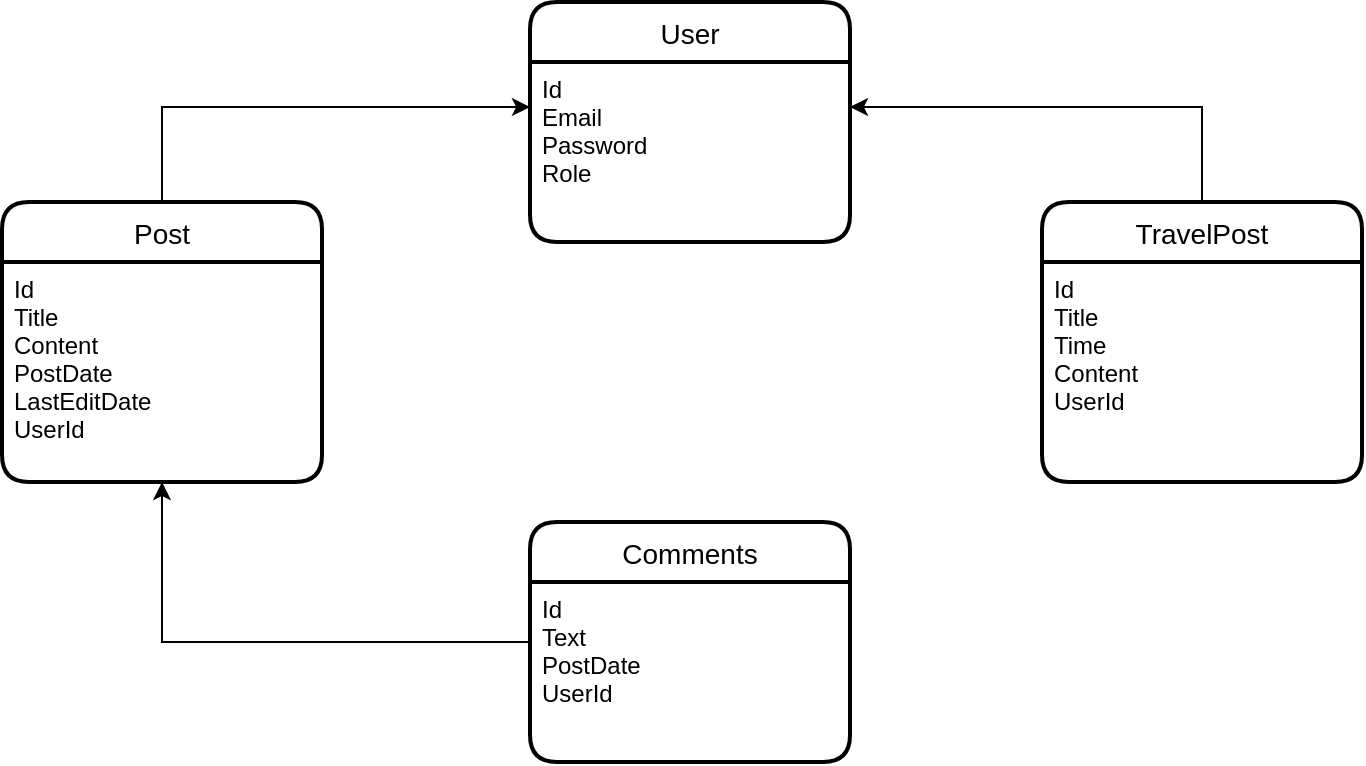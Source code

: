<mxfile version="13.6.6" type="device"><diagram id="yjwmXyHSq3K-h_mM7zCv" name="data model"><mxGraphModel dx="1185" dy="635" grid="1" gridSize="10" guides="1" tooltips="1" connect="1" arrows="1" fold="1" page="1" pageScale="1" pageWidth="827" pageHeight="1169" math="0" shadow="0"><root><mxCell id="0"/><mxCell id="1" parent="0"/><mxCell id="VrLpEtbh9aovZKcuyJKP-2" value="User" style="swimlane;childLayout=stackLayout;horizontal=1;startSize=30;horizontalStack=0;rounded=1;fontSize=14;fontStyle=0;strokeWidth=2;resizeParent=0;resizeLast=1;shadow=0;dashed=0;align=center;" vertex="1" parent="1"><mxGeometry x="334" y="50" width="160" height="120" as="geometry"/></mxCell><mxCell id="VrLpEtbh9aovZKcuyJKP-3" value="Id&#10;Email&#10;Password&#10;Role" style="align=left;strokeColor=none;fillColor=none;spacingLeft=4;fontSize=12;verticalAlign=top;resizable=0;rotatable=0;part=1;" vertex="1" parent="VrLpEtbh9aovZKcuyJKP-2"><mxGeometry y="30" width="160" height="90" as="geometry"/></mxCell><mxCell id="VrLpEtbh9aovZKcuyJKP-6" style="edgeStyle=orthogonalEdgeStyle;rounded=0;orthogonalLoop=1;jettySize=auto;html=1;exitX=0.5;exitY=0;exitDx=0;exitDy=0;entryX=0;entryY=0.25;entryDx=0;entryDy=0;" edge="1" parent="1" source="VrLpEtbh9aovZKcuyJKP-4" target="VrLpEtbh9aovZKcuyJKP-3"><mxGeometry relative="1" as="geometry"/></mxCell><mxCell id="VrLpEtbh9aovZKcuyJKP-4" value="Post" style="swimlane;childLayout=stackLayout;horizontal=1;startSize=30;horizontalStack=0;rounded=1;fontSize=14;fontStyle=0;strokeWidth=2;resizeParent=0;resizeLast=1;shadow=0;dashed=0;align=center;" vertex="1" parent="1"><mxGeometry x="70" y="150" width="160" height="140" as="geometry"/></mxCell><mxCell id="VrLpEtbh9aovZKcuyJKP-5" value="Id&#10;Title&#10;Content&#10;PostDate&#10;LastEditDate&#10;UserId" style="align=left;strokeColor=none;fillColor=none;spacingLeft=4;fontSize=12;verticalAlign=top;resizable=0;rotatable=0;part=1;" vertex="1" parent="VrLpEtbh9aovZKcuyJKP-4"><mxGeometry y="30" width="160" height="110" as="geometry"/></mxCell><mxCell id="VrLpEtbh9aovZKcuyJKP-9" style="edgeStyle=orthogonalEdgeStyle;rounded=0;orthogonalLoop=1;jettySize=auto;html=1;exitX=0.5;exitY=0;exitDx=0;exitDy=0;entryX=1;entryY=0.25;entryDx=0;entryDy=0;" edge="1" parent="1" source="VrLpEtbh9aovZKcuyJKP-7" target="VrLpEtbh9aovZKcuyJKP-3"><mxGeometry relative="1" as="geometry"/></mxCell><mxCell id="VrLpEtbh9aovZKcuyJKP-15" style="edgeStyle=orthogonalEdgeStyle;rounded=0;orthogonalLoop=1;jettySize=auto;html=1;exitX=0;exitY=0.5;exitDx=0;exitDy=0;entryX=0.5;entryY=1;entryDx=0;entryDy=0;" edge="1" parent="1" source="VrLpEtbh9aovZKcuyJKP-13" target="VrLpEtbh9aovZKcuyJKP-5"><mxGeometry relative="1" as="geometry"/></mxCell><mxCell id="VrLpEtbh9aovZKcuyJKP-13" value="Comments" style="swimlane;childLayout=stackLayout;horizontal=1;startSize=30;horizontalStack=0;rounded=1;fontSize=14;fontStyle=0;strokeWidth=2;resizeParent=0;resizeLast=1;shadow=0;dashed=0;align=center;" vertex="1" parent="1"><mxGeometry x="334" y="310" width="160" height="120" as="geometry"><mxRectangle x="334" y="310" width="100" height="30" as="alternateBounds"/></mxGeometry></mxCell><mxCell id="VrLpEtbh9aovZKcuyJKP-14" value="Id&#10;Text&#10;PostDate&#10;UserId" style="align=left;strokeColor=none;fillColor=none;spacingLeft=4;fontSize=12;verticalAlign=top;resizable=0;rotatable=0;part=1;" vertex="1" parent="VrLpEtbh9aovZKcuyJKP-13"><mxGeometry y="30" width="160" height="90" as="geometry"/></mxCell><mxCell id="VrLpEtbh9aovZKcuyJKP-7" value="TravelPost" style="swimlane;childLayout=stackLayout;horizontal=1;startSize=30;horizontalStack=0;rounded=1;fontSize=14;fontStyle=0;strokeWidth=2;resizeParent=0;resizeLast=1;shadow=0;dashed=0;align=center;glass=0;swimlaneFillColor=none;fillColor=none;" vertex="1" parent="1"><mxGeometry x="590" y="150" width="160" height="140" as="geometry"/></mxCell><mxCell id="VrLpEtbh9aovZKcuyJKP-8" value="Id&#10;Title&#10;Time&#10;Content&#10;UserId" style="align=left;strokeColor=none;fillColor=none;spacingLeft=4;fontSize=12;verticalAlign=top;resizable=0;rotatable=0;part=1;" vertex="1" parent="VrLpEtbh9aovZKcuyJKP-7"><mxGeometry y="30" width="160" height="110" as="geometry"/></mxCell></root></mxGraphModel></diagram></mxfile>